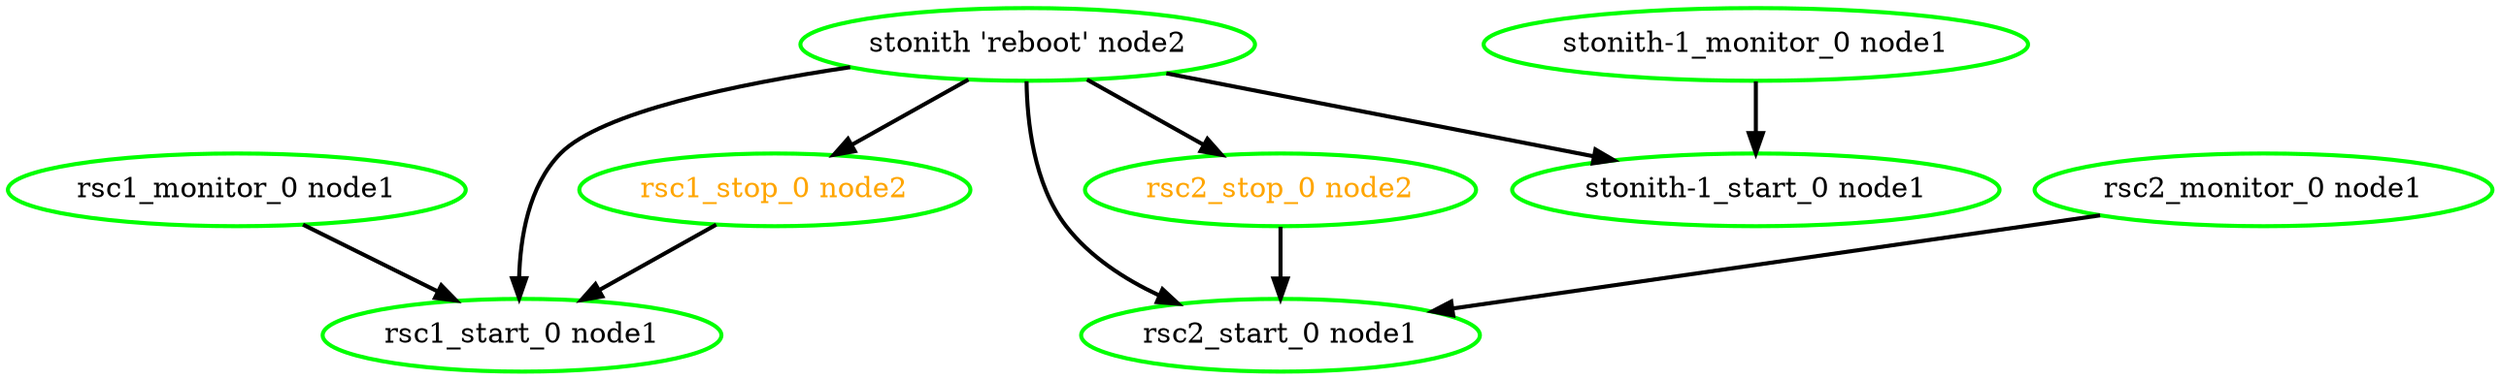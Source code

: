digraph "g" {
"rsc1_monitor_0 node1" -> "rsc1_start_0 node1" [ style = bold]
"rsc1_monitor_0 node1" [ style=bold color="green" fontcolor="black" ]
"rsc1_start_0 node1" [ style=bold color="green" fontcolor="black" ]
"rsc1_stop_0 node2" -> "rsc1_start_0 node1" [ style = bold]
"rsc1_stop_0 node2" [ style=bold color="green" fontcolor="orange" ]
"rsc2_monitor_0 node1" -> "rsc2_start_0 node1" [ style = bold]
"rsc2_monitor_0 node1" [ style=bold color="green" fontcolor="black" ]
"rsc2_start_0 node1" [ style=bold color="green" fontcolor="black" ]
"rsc2_stop_0 node2" -> "rsc2_start_0 node1" [ style = bold]
"rsc2_stop_0 node2" [ style=bold color="green" fontcolor="orange" ]
"stonith 'reboot' node2" -> "rsc1_start_0 node1" [ style = bold]
"stonith 'reboot' node2" -> "rsc1_stop_0 node2" [ style = bold]
"stonith 'reboot' node2" -> "rsc2_start_0 node1" [ style = bold]
"stonith 'reboot' node2" -> "rsc2_stop_0 node2" [ style = bold]
"stonith 'reboot' node2" -> "stonith-1_start_0 node1" [ style = bold]
"stonith 'reboot' node2" [ style=bold color="green" fontcolor="black"]
"stonith-1_monitor_0 node1" -> "stonith-1_start_0 node1" [ style = bold]
"stonith-1_monitor_0 node1" [ style=bold color="green" fontcolor="black" ]
"stonith-1_start_0 node1" [ style=bold color="green" fontcolor="black" ]
}
